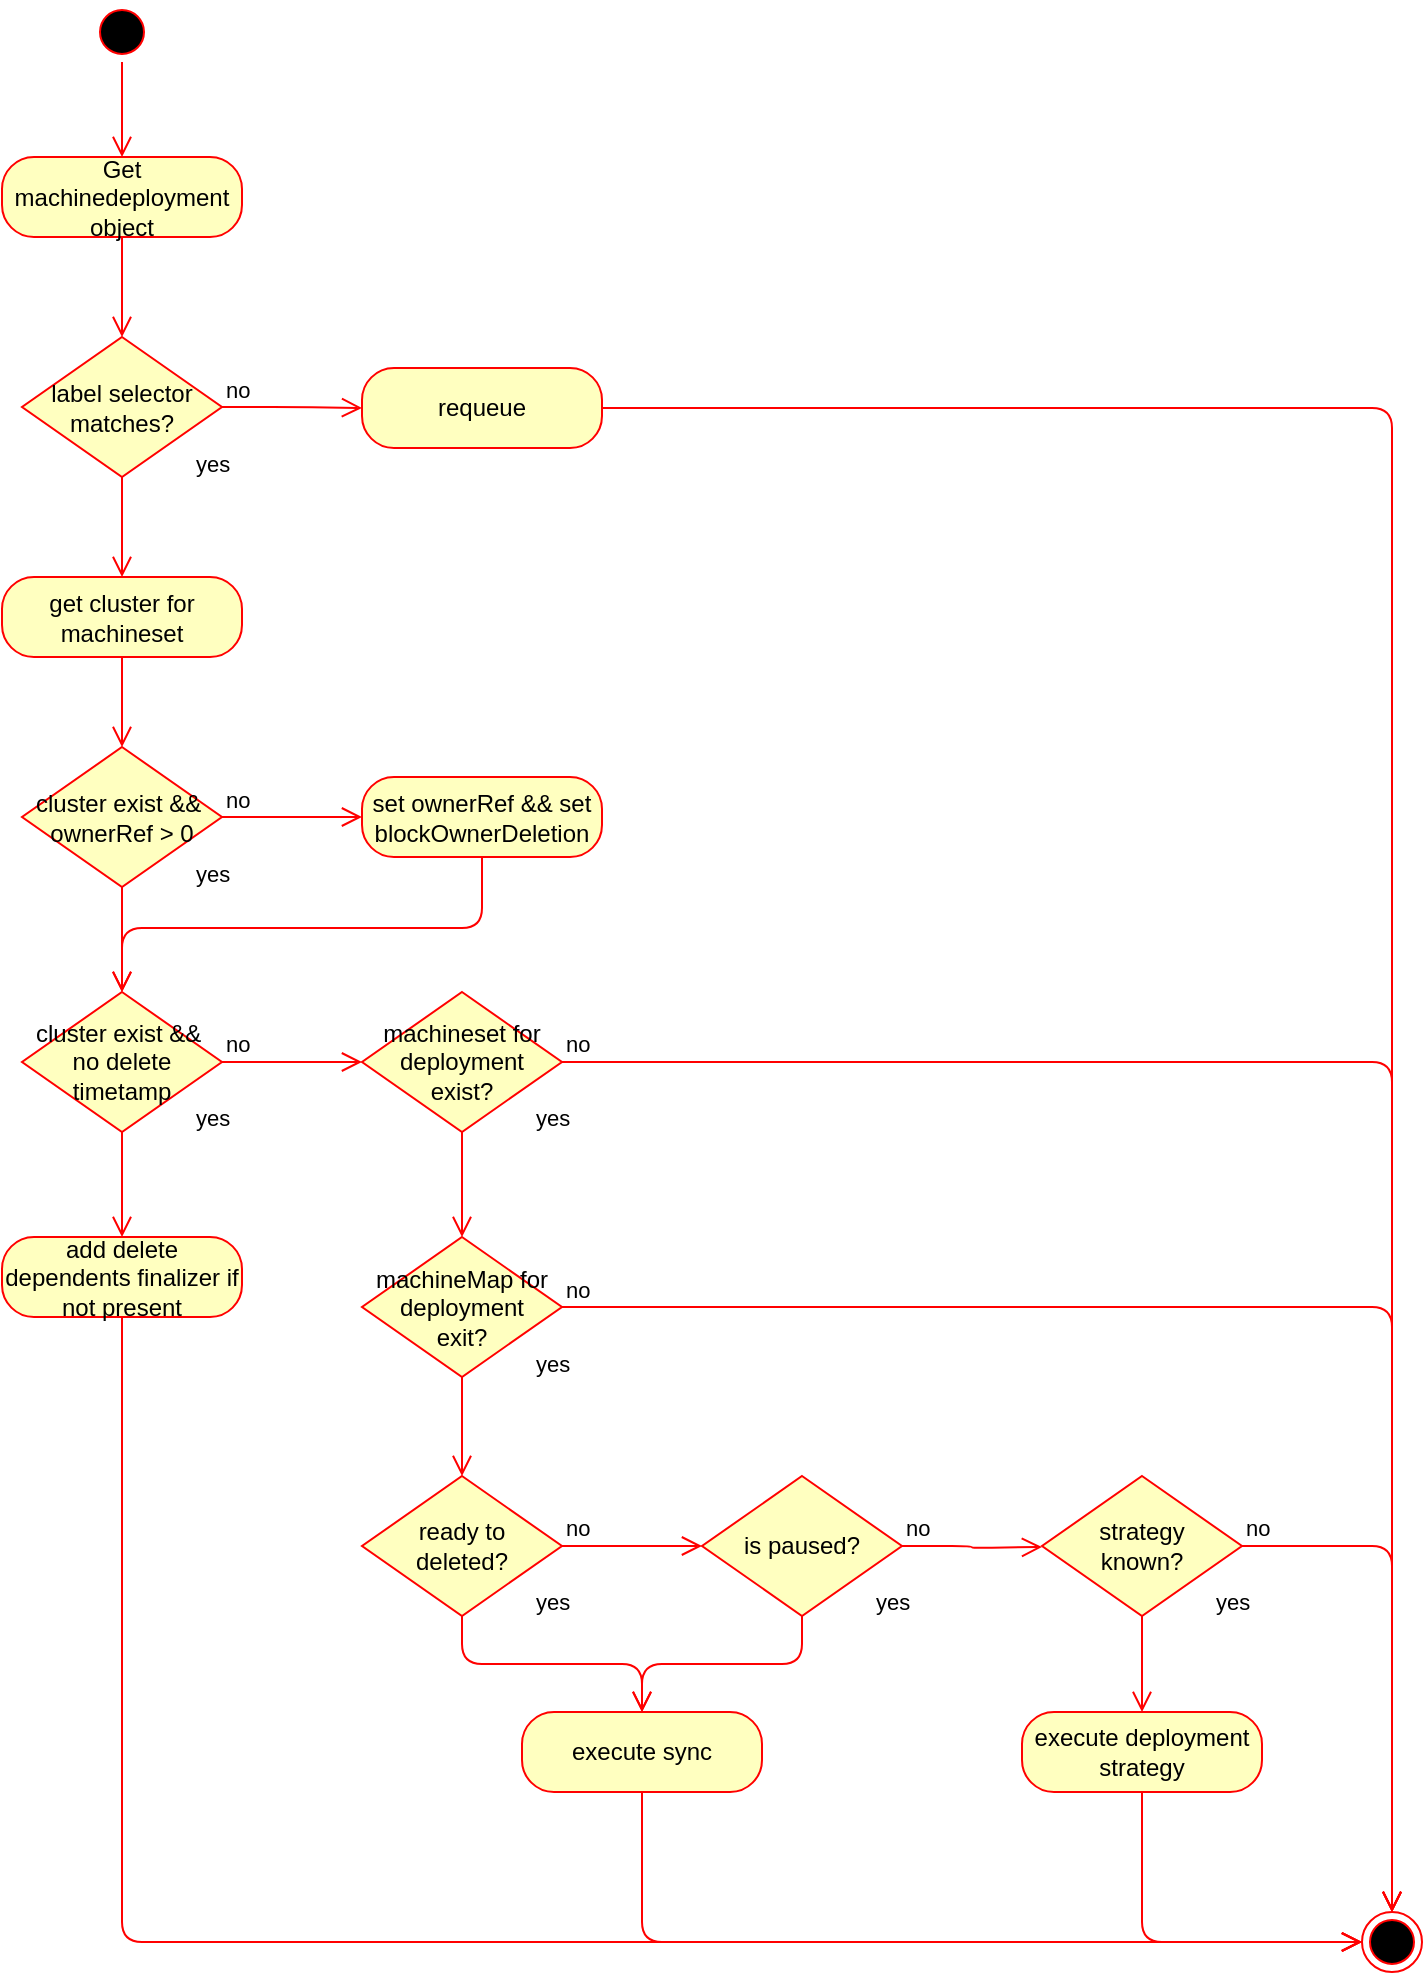 <mxfile version="10.5.5" type="google"><diagram id="L4uQc6gKZ2xOVQujygMW" name="Page-1"><mxGraphModel dx="1198" dy="1084" grid="1" gridSize="10" guides="1" tooltips="1" connect="1" arrows="1" fold="1" page="1" pageScale="1" pageWidth="850" pageHeight="1100" math="0" shadow="0"><root><mxCell id="0"/><mxCell id="1" parent="0"/><mxCell id="eJHSIFuIFnDqnrtolpfQ-1" value="" style="ellipse;html=1;shape=startState;fillColor=#000000;strokeColor=#ff0000;" parent="1" vertex="1"><mxGeometry x="105" y="65" width="30" height="30" as="geometry"/></mxCell><mxCell id="eJHSIFuIFnDqnrtolpfQ-2" value="" style="edgeStyle=orthogonalEdgeStyle;html=1;verticalAlign=bottom;endArrow=open;endSize=8;strokeColor=#ff0000;entryX=0.5;entryY=0;entryDx=0;entryDy=0;" parent="1" source="eJHSIFuIFnDqnrtolpfQ-1" target="eJHSIFuIFnDqnrtolpfQ-3" edge="1"><mxGeometry relative="1" as="geometry"><mxPoint x="80" y="160" as="targetPoint"/><Array as="points"><mxPoint x="120" y="128"/><mxPoint x="120" y="128"/></Array></mxGeometry></mxCell><mxCell id="eJHSIFuIFnDqnrtolpfQ-3" value="Get machinedeployment object" style="rounded=1;whiteSpace=wrap;html=1;arcSize=40;fontColor=#000000;fillColor=#ffffc0;strokeColor=#ff0000;" parent="1" vertex="1"><mxGeometry x="60" y="142.5" width="120" height="40" as="geometry"/></mxCell><mxCell id="eJHSIFuIFnDqnrtolpfQ-4" value="" style="edgeStyle=orthogonalEdgeStyle;html=1;verticalAlign=bottom;endArrow=open;endSize=8;strokeColor=#ff0000;entryX=0.5;entryY=0;entryDx=0;entryDy=0;" parent="1" source="eJHSIFuIFnDqnrtolpfQ-3" target="eJHSIFuIFnDqnrtolpfQ-5" edge="1"><mxGeometry relative="1" as="geometry"><mxPoint x="120" y="242.5" as="targetPoint"/></mxGeometry></mxCell><mxCell id="eJHSIFuIFnDqnrtolpfQ-5" value="label selector matches?&lt;br&gt;" style="rhombus;whiteSpace=wrap;html=1;fillColor=#ffffc0;strokeColor=#ff0000;" parent="1" vertex="1"><mxGeometry x="70" y="232.5" width="100" height="70" as="geometry"/></mxCell><mxCell id="eJHSIFuIFnDqnrtolpfQ-6" value="yes" style="edgeStyle=orthogonalEdgeStyle;html=1;align=left;verticalAlign=top;endArrow=open;endSize=8;strokeColor=#ff0000;entryX=0.5;entryY=0;entryDx=0;entryDy=0;" parent="1" source="eJHSIFuIFnDqnrtolpfQ-5" target="eJHSIFuIFnDqnrtolpfQ-7" edge="1"><mxGeometry x="-1" y="40" relative="1" as="geometry"><mxPoint x="121" y="342.5" as="targetPoint"/><mxPoint x="-5" y="-20" as="offset"/></mxGeometry></mxCell><mxCell id="eJHSIFuIFnDqnrtolpfQ-7" value="get cluster for machineset" style="rounded=1;whiteSpace=wrap;html=1;arcSize=40;fontColor=#000000;fillColor=#ffffc0;strokeColor=#ff0000;" parent="1" vertex="1"><mxGeometry x="60" y="352.5" width="120" height="40" as="geometry"/></mxCell><mxCell id="eJHSIFuIFnDqnrtolpfQ-8" value="" style="edgeStyle=orthogonalEdgeStyle;html=1;verticalAlign=bottom;endArrow=open;endSize=8;strokeColor=#ff0000;entryX=0.5;entryY=0;entryDx=0;entryDy=0;" parent="1" source="eJHSIFuIFnDqnrtolpfQ-7" target="eJHSIFuIFnDqnrtolpfQ-9" edge="1"><mxGeometry relative="1" as="geometry"><mxPoint x="120" y="452.5" as="targetPoint"/></mxGeometry></mxCell><mxCell id="eJHSIFuIFnDqnrtolpfQ-9" value="cluster exist &amp;amp;&amp;amp;&amp;nbsp; ownerRef &amp;gt; 0&lt;br&gt;" style="rhombus;whiteSpace=wrap;html=1;fillColor=#ffffc0;strokeColor=#ff0000;" parent="1" vertex="1"><mxGeometry x="70" y="437.5" width="100" height="70" as="geometry"/></mxCell><mxCell id="eJHSIFuIFnDqnrtolpfQ-10" value="no" style="edgeStyle=orthogonalEdgeStyle;html=1;align=left;verticalAlign=bottom;endArrow=open;endSize=8;strokeColor=#ff0000;entryX=0;entryY=0.5;entryDx=0;entryDy=0;" parent="1" source="eJHSIFuIFnDqnrtolpfQ-9" target="eJHSIFuIFnDqnrtolpfQ-12" edge="1"><mxGeometry x="-1" relative="1" as="geometry"><mxPoint x="240" y="472.5" as="targetPoint"/></mxGeometry></mxCell><mxCell id="eJHSIFuIFnDqnrtolpfQ-11" value="yes" style="edgeStyle=orthogonalEdgeStyle;html=1;align=left;verticalAlign=top;endArrow=open;endSize=8;strokeColor=#ff0000;entryX=0.5;entryY=0;entryDx=0;entryDy=0;entryPerimeter=0;" parent="1" source="eJHSIFuIFnDqnrtolpfQ-9" target="eJHSIFuIFnDqnrtolpfQ-17" edge="1"><mxGeometry x="-1" y="40" relative="1" as="geometry"><mxPoint x="120" y="558" as="targetPoint"/><mxPoint x="-5" y="-20" as="offset"/></mxGeometry></mxCell><mxCell id="eJHSIFuIFnDqnrtolpfQ-12" value="set ownerRef &amp;amp;&amp;amp; set blockOwnerDeletion" style="rounded=1;whiteSpace=wrap;html=1;arcSize=40;fontColor=#000000;fillColor=#ffffc0;strokeColor=#ff0000;" parent="1" vertex="1"><mxGeometry x="240" y="452.5" width="120" height="40" as="geometry"/></mxCell><mxCell id="eJHSIFuIFnDqnrtolpfQ-13" value="" style="edgeStyle=orthogonalEdgeStyle;html=1;verticalAlign=bottom;endArrow=open;endSize=8;strokeColor=#ff0000;entryX=0.5;entryY=0;entryDx=0;entryDy=0;" parent="1" source="eJHSIFuIFnDqnrtolpfQ-12" target="eJHSIFuIFnDqnrtolpfQ-17" edge="1"><mxGeometry relative="1" as="geometry"><mxPoint x="120" y="558" as="targetPoint"/><Array as="points"><mxPoint x="300" y="528"/><mxPoint x="120" y="528"/></Array></mxGeometry></mxCell><mxCell id="eJHSIFuIFnDqnrtolpfQ-17" value="cluster exist &amp;amp;&amp;amp;&amp;nbsp; no delete timetamp&lt;br&gt;" style="rhombus;whiteSpace=wrap;html=1;fillColor=#ffffc0;strokeColor=#ff0000;" parent="1" vertex="1"><mxGeometry x="70" y="560" width="100" height="70" as="geometry"/></mxCell><mxCell id="eJHSIFuIFnDqnrtolpfQ-18" value="no" style="edgeStyle=orthogonalEdgeStyle;html=1;align=left;verticalAlign=bottom;endArrow=open;endSize=8;strokeColor=#ff0000;entryX=0;entryY=0.5;entryDx=0;entryDy=0;" parent="1" source="eJHSIFuIFnDqnrtolpfQ-17" target="eJHSIFuIFnDqnrtolpfQ-24" edge="1"><mxGeometry x="-1" relative="1" as="geometry"><mxPoint x="240" y="595.5" as="targetPoint"/></mxGeometry></mxCell><mxCell id="eJHSIFuIFnDqnrtolpfQ-19" value="yes" style="edgeStyle=orthogonalEdgeStyle;html=1;align=left;verticalAlign=top;endArrow=open;endSize=8;strokeColor=#ff0000;entryX=0.5;entryY=0;entryDx=0;entryDy=0;" parent="1" source="eJHSIFuIFnDqnrtolpfQ-17" target="eJHSIFuIFnDqnrtolpfQ-20" edge="1"><mxGeometry x="-1" y="40" relative="1" as="geometry"><mxPoint x="120" y="670" as="targetPoint"/><mxPoint x="-5" y="-20" as="offset"/></mxGeometry></mxCell><mxCell id="eJHSIFuIFnDqnrtolpfQ-20" value="add delete dependents finalizer if not present" style="rounded=1;whiteSpace=wrap;html=1;arcSize=40;fontColor=#000000;fillColor=#ffffc0;strokeColor=#ff0000;" parent="1" vertex="1"><mxGeometry x="60" y="682.5" width="120" height="40" as="geometry"/></mxCell><mxCell id="eJHSIFuIFnDqnrtolpfQ-21" value="" style="edgeStyle=orthogonalEdgeStyle;html=1;verticalAlign=bottom;endArrow=open;endSize=8;strokeColor=#ff0000;entryX=0;entryY=0.5;entryDx=0;entryDy=0;" parent="1" source="eJHSIFuIFnDqnrtolpfQ-20" target="eJHSIFuIFnDqnrtolpfQ-50" edge="1"><mxGeometry relative="1" as="geometry"><mxPoint x="120" y="780" as="targetPoint"/><Array as="points"><mxPoint x="120" y="1035"/></Array></mxGeometry></mxCell><mxCell id="eJHSIFuIFnDqnrtolpfQ-24" value="machineset for deployment&lt;br&gt;exist?&lt;br&gt;" style="rhombus;whiteSpace=wrap;html=1;fillColor=#ffffc0;strokeColor=#ff0000;" parent="1" vertex="1"><mxGeometry x="240" y="560" width="100" height="70" as="geometry"/></mxCell><mxCell id="eJHSIFuIFnDqnrtolpfQ-25" value="no" style="edgeStyle=orthogonalEdgeStyle;html=1;align=left;verticalAlign=bottom;endArrow=open;endSize=8;strokeColor=#ff0000;entryX=0.5;entryY=0;entryDx=0;entryDy=0;" parent="1" source="eJHSIFuIFnDqnrtolpfQ-24" target="eJHSIFuIFnDqnrtolpfQ-50" edge="1"><mxGeometry x="-1" relative="1" as="geometry"><mxPoint x="410" y="595" as="targetPoint"/></mxGeometry></mxCell><mxCell id="eJHSIFuIFnDqnrtolpfQ-26" value="yes" style="edgeStyle=orthogonalEdgeStyle;html=1;align=left;verticalAlign=top;endArrow=open;endSize=8;strokeColor=#ff0000;entryX=0.5;entryY=0;entryDx=0;entryDy=0;" parent="1" source="eJHSIFuIFnDqnrtolpfQ-24" target="eJHSIFuIFnDqnrtolpfQ-31" edge="1"><mxGeometry x="-1" y="40" relative="1" as="geometry"><mxPoint x="290" y="683" as="targetPoint"/><mxPoint x="-5" y="-20" as="offset"/></mxGeometry></mxCell><mxCell id="eJHSIFuIFnDqnrtolpfQ-31" value="machineMap for&lt;br&gt;deployment&lt;br&gt;exit?&lt;br&gt;" style="rhombus;whiteSpace=wrap;html=1;fillColor=#ffffc0;strokeColor=#ff0000;" parent="1" vertex="1"><mxGeometry x="240" y="682.5" width="100" height="70" as="geometry"/></mxCell><mxCell id="eJHSIFuIFnDqnrtolpfQ-32" value="no" style="edgeStyle=orthogonalEdgeStyle;html=1;align=left;verticalAlign=bottom;endArrow=open;endSize=8;strokeColor=#ff0000;" parent="1" source="eJHSIFuIFnDqnrtolpfQ-31" target="eJHSIFuIFnDqnrtolpfQ-50" edge="1"><mxGeometry x="-1" relative="1" as="geometry"><mxPoint x="410" y="718" as="targetPoint"/></mxGeometry></mxCell><mxCell id="eJHSIFuIFnDqnrtolpfQ-33" value="yes" style="edgeStyle=orthogonalEdgeStyle;html=1;align=left;verticalAlign=top;endArrow=open;endSize=8;strokeColor=#ff0000;entryX=0.5;entryY=0;entryDx=0;entryDy=0;" parent="1" source="eJHSIFuIFnDqnrtolpfQ-31" target="eJHSIFuIFnDqnrtolpfQ-34" edge="1"><mxGeometry x="-1" y="40" relative="1" as="geometry"><mxPoint x="290" y="805.5" as="targetPoint"/><mxPoint x="-5" y="-20" as="offset"/></mxGeometry></mxCell><mxCell id="eJHSIFuIFnDqnrtolpfQ-34" value="ready to&lt;br&gt;deleted?&lt;br&gt;" style="rhombus;whiteSpace=wrap;html=1;fillColor=#ffffc0;strokeColor=#ff0000;" parent="1" vertex="1"><mxGeometry x="240" y="802" width="100" height="70" as="geometry"/></mxCell><mxCell id="eJHSIFuIFnDqnrtolpfQ-35" value="no" style="edgeStyle=orthogonalEdgeStyle;html=1;align=left;verticalAlign=bottom;endArrow=open;endSize=8;strokeColor=#ff0000;entryX=0;entryY=0.5;entryDx=0;entryDy=0;" parent="1" source="eJHSIFuIFnDqnrtolpfQ-34" target="eJHSIFuIFnDqnrtolpfQ-40" edge="1"><mxGeometry x="-1" relative="1" as="geometry"><mxPoint x="410" y="837.5" as="targetPoint"/></mxGeometry></mxCell><mxCell id="eJHSIFuIFnDqnrtolpfQ-36" value="yes" style="edgeStyle=orthogonalEdgeStyle;html=1;align=left;verticalAlign=top;endArrow=open;endSize=8;strokeColor=#ff0000;entryX=0.5;entryY=0;entryDx=0;entryDy=0;" parent="1" source="eJHSIFuIFnDqnrtolpfQ-34" target="eJHSIFuIFnDqnrtolpfQ-46" edge="1"><mxGeometry x="-1" y="40" relative="1" as="geometry"><mxPoint x="290" y="925" as="targetPoint"/><mxPoint x="-5" y="-20" as="offset"/></mxGeometry></mxCell><mxCell id="eJHSIFuIFnDqnrtolpfQ-40" value="is paused?&lt;br&gt;" style="rhombus;whiteSpace=wrap;html=1;fillColor=#ffffc0;strokeColor=#ff0000;" parent="1" vertex="1"><mxGeometry x="410" y="802" width="100" height="70" as="geometry"/></mxCell><mxCell id="eJHSIFuIFnDqnrtolpfQ-41" value="no" style="edgeStyle=orthogonalEdgeStyle;html=1;align=left;verticalAlign=bottom;endArrow=open;endSize=8;strokeColor=#ff0000;entryX=0;entryY=0.5;entryDx=0;entryDy=0;" parent="1" source="eJHSIFuIFnDqnrtolpfQ-40" edge="1"><mxGeometry x="-1" relative="1" as="geometry"><mxPoint x="580" y="837.5" as="targetPoint"/></mxGeometry></mxCell><mxCell id="eJHSIFuIFnDqnrtolpfQ-42" value="yes" style="edgeStyle=orthogonalEdgeStyle;html=1;align=left;verticalAlign=top;endArrow=open;endSize=8;strokeColor=#ff0000;entryX=0.5;entryY=0;entryDx=0;entryDy=0;" parent="1" source="eJHSIFuIFnDqnrtolpfQ-40" target="eJHSIFuIFnDqnrtolpfQ-46" edge="1"><mxGeometry x="-1" y="40" relative="1" as="geometry"><mxPoint x="460" y="925" as="targetPoint"/><mxPoint x="-5" y="-20" as="offset"/></mxGeometry></mxCell><mxCell id="eJHSIFuIFnDqnrtolpfQ-43" value="strategy&lt;br&gt;known?&lt;br&gt;" style="rhombus;whiteSpace=wrap;html=1;fillColor=#ffffc0;strokeColor=#ff0000;" parent="1" vertex="1"><mxGeometry x="580" y="802" width="100" height="70" as="geometry"/></mxCell><mxCell id="eJHSIFuIFnDqnrtolpfQ-44" value="no" style="edgeStyle=orthogonalEdgeStyle;html=1;align=left;verticalAlign=bottom;endArrow=open;endSize=8;strokeColor=#ff0000;" parent="1" source="eJHSIFuIFnDqnrtolpfQ-43" target="eJHSIFuIFnDqnrtolpfQ-50" edge="1"><mxGeometry x="-1" relative="1" as="geometry"><mxPoint x="750" y="837.5" as="targetPoint"/></mxGeometry></mxCell><mxCell id="eJHSIFuIFnDqnrtolpfQ-45" value="yes" style="edgeStyle=orthogonalEdgeStyle;html=1;align=left;verticalAlign=top;endArrow=open;endSize=8;strokeColor=#ff0000;entryX=0.5;entryY=0;entryDx=0;entryDy=0;" parent="1" source="eJHSIFuIFnDqnrtolpfQ-43" target="eJHSIFuIFnDqnrtolpfQ-48" edge="1"><mxGeometry x="-1" y="40" relative="1" as="geometry"><mxPoint x="630" y="925" as="targetPoint"/><mxPoint x="-5" y="-20" as="offset"/></mxGeometry></mxCell><mxCell id="eJHSIFuIFnDqnrtolpfQ-46" value="execute sync" style="rounded=1;whiteSpace=wrap;html=1;arcSize=40;fontColor=#000000;fillColor=#ffffc0;strokeColor=#ff0000;" parent="1" vertex="1"><mxGeometry x="320" y="920" width="120" height="40" as="geometry"/></mxCell><mxCell id="eJHSIFuIFnDqnrtolpfQ-47" value="" style="edgeStyle=orthogonalEdgeStyle;html=1;verticalAlign=bottom;endArrow=open;endSize=8;strokeColor=#ff0000;entryX=0;entryY=0.5;entryDx=0;entryDy=0;" parent="1" source="eJHSIFuIFnDqnrtolpfQ-46" target="eJHSIFuIFnDqnrtolpfQ-50" edge="1"><mxGeometry relative="1" as="geometry"><mxPoint x="380" y="1020" as="targetPoint"/><Array as="points"><mxPoint x="380" y="1035"/></Array></mxGeometry></mxCell><mxCell id="eJHSIFuIFnDqnrtolpfQ-48" value="execute deployment strategy" style="rounded=1;whiteSpace=wrap;html=1;arcSize=40;fontColor=#000000;fillColor=#ffffc0;strokeColor=#ff0000;" parent="1" vertex="1"><mxGeometry x="570" y="920" width="120" height="40" as="geometry"/></mxCell><mxCell id="eJHSIFuIFnDqnrtolpfQ-49" value="" style="edgeStyle=orthogonalEdgeStyle;html=1;verticalAlign=bottom;endArrow=open;endSize=8;strokeColor=#ff0000;" parent="1" source="eJHSIFuIFnDqnrtolpfQ-48" target="eJHSIFuIFnDqnrtolpfQ-50" edge="1"><mxGeometry relative="1" as="geometry"><mxPoint x="630" y="1020" as="targetPoint"/><Array as="points"><mxPoint x="630" y="1035"/></Array></mxGeometry></mxCell><mxCell id="eJHSIFuIFnDqnrtolpfQ-50" value="" style="ellipse;html=1;shape=endState;fillColor=#000000;strokeColor=#ff0000;" parent="1" vertex="1"><mxGeometry x="740" y="1020" width="30" height="30" as="geometry"/></mxCell><mxCell id="y5R5_mM8duxN0tUX2BxA-1" value="requeue" style="rounded=1;whiteSpace=wrap;html=1;arcSize=40;fontColor=#000000;fillColor=#ffffc0;strokeColor=#ff0000;" vertex="1" parent="1"><mxGeometry x="240" y="248" width="120" height="40" as="geometry"/></mxCell><mxCell id="y5R5_mM8duxN0tUX2BxA-2" value="" style="edgeStyle=orthogonalEdgeStyle;html=1;verticalAlign=bottom;endArrow=open;endSize=8;strokeColor=#ff0000;entryX=0.5;entryY=0;entryDx=0;entryDy=0;" edge="1" source="y5R5_mM8duxN0tUX2BxA-1" parent="1" target="eJHSIFuIFnDqnrtolpfQ-50"><mxGeometry relative="1" as="geometry"><mxPoint x="300" y="348" as="targetPoint"/></mxGeometry></mxCell><mxCell id="y5R5_mM8duxN0tUX2BxA-6" value="no" style="edgeStyle=orthogonalEdgeStyle;html=1;align=left;verticalAlign=bottom;endArrow=open;endSize=8;strokeColor=#ff0000;entryX=0;entryY=0.5;entryDx=0;entryDy=0;exitX=1;exitY=0.5;exitDx=0;exitDy=0;" edge="1" parent="1" source="eJHSIFuIFnDqnrtolpfQ-5" target="y5R5_mM8duxN0tUX2BxA-1"><mxGeometry x="-1" relative="1" as="geometry"><mxPoint x="250" y="483" as="targetPoint"/><mxPoint x="179.286" y="483" as="sourcePoint"/></mxGeometry></mxCell></root></mxGraphModel></diagram></mxfile>
